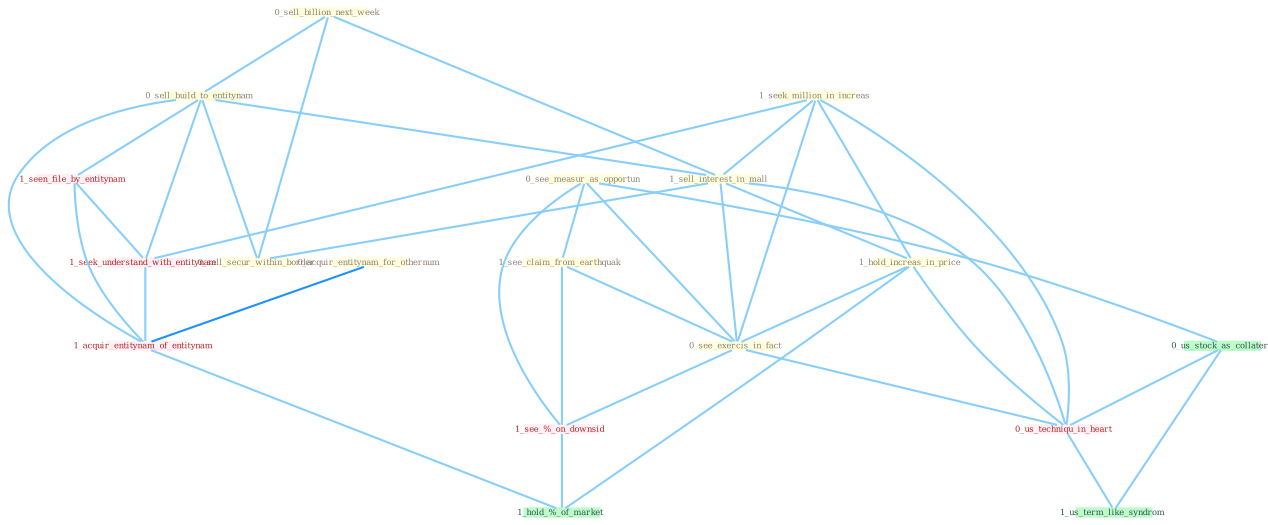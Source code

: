Graph G{ 
    node
    [shape=polygon,style=filled,width=.5,height=.06,color="#BDFCC9",fixedsize=true,fontsize=4,
    fontcolor="#2f4f4f"];
    {node
    [color="#ffffe0", fontcolor="#8b7d6b"] "0_sell_billion_next_week " "1_seek_million_in_increas " "0_sell_build_to_entitynam " "0_see_measur_as_opportun " "0_acquir_entitynam_for_othernum " "1_sell_interest_in_mall " "0_sell_secur_within_border " "1_hold_increas_in_price " "1_see_claim_from_earthquak " "0_see_exercis_in_fact "}
{node [color="#fff0f5", fontcolor="#b22222"] "1_seen_file_by_entitynam " "1_seek_understand_with_entitynam " "1_acquir_entitynam_of_entitynam " "0_us_techniqu_in_heart " "1_see_%_on_downsid "}
edge [color="#B0E2FF"];

	"0_sell_billion_next_week " -- "0_sell_build_to_entitynam " [w="1", color="#87cefa" ];
	"0_sell_billion_next_week " -- "1_sell_interest_in_mall " [w="1", color="#87cefa" ];
	"0_sell_billion_next_week " -- "0_sell_secur_within_border " [w="1", color="#87cefa" ];
	"1_seek_million_in_increas " -- "1_sell_interest_in_mall " [w="1", color="#87cefa" ];
	"1_seek_million_in_increas " -- "1_hold_increas_in_price " [w="1", color="#87cefa" ];
	"1_seek_million_in_increas " -- "0_see_exercis_in_fact " [w="1", color="#87cefa" ];
	"1_seek_million_in_increas " -- "1_seek_understand_with_entitynam " [w="1", color="#87cefa" ];
	"1_seek_million_in_increas " -- "0_us_techniqu_in_heart " [w="1", color="#87cefa" ];
	"0_sell_build_to_entitynam " -- "1_sell_interest_in_mall " [w="1", color="#87cefa" ];
	"0_sell_build_to_entitynam " -- "0_sell_secur_within_border " [w="1", color="#87cefa" ];
	"0_sell_build_to_entitynam " -- "1_seen_file_by_entitynam " [w="1", color="#87cefa" ];
	"0_sell_build_to_entitynam " -- "1_seek_understand_with_entitynam " [w="1", color="#87cefa" ];
	"0_sell_build_to_entitynam " -- "1_acquir_entitynam_of_entitynam " [w="1", color="#87cefa" ];
	"0_see_measur_as_opportun " -- "1_see_claim_from_earthquak " [w="1", color="#87cefa" ];
	"0_see_measur_as_opportun " -- "0_see_exercis_in_fact " [w="1", color="#87cefa" ];
	"0_see_measur_as_opportun " -- "0_us_stock_as_collater " [w="1", color="#87cefa" ];
	"0_see_measur_as_opportun " -- "1_see_%_on_downsid " [w="1", color="#87cefa" ];
	"0_acquir_entitynam_for_othernum " -- "1_acquir_entitynam_of_entitynam " [w="2", color="#1e90ff" , len=0.8];
	"1_sell_interest_in_mall " -- "0_sell_secur_within_border " [w="1", color="#87cefa" ];
	"1_sell_interest_in_mall " -- "1_hold_increas_in_price " [w="1", color="#87cefa" ];
	"1_sell_interest_in_mall " -- "0_see_exercis_in_fact " [w="1", color="#87cefa" ];
	"1_sell_interest_in_mall " -- "0_us_techniqu_in_heart " [w="1", color="#87cefa" ];
	"1_hold_increas_in_price " -- "0_see_exercis_in_fact " [w="1", color="#87cefa" ];
	"1_hold_increas_in_price " -- "0_us_techniqu_in_heart " [w="1", color="#87cefa" ];
	"1_hold_increas_in_price " -- "1_hold_%_of_market " [w="1", color="#87cefa" ];
	"1_see_claim_from_earthquak " -- "0_see_exercis_in_fact " [w="1", color="#87cefa" ];
	"1_see_claim_from_earthquak " -- "1_see_%_on_downsid " [w="1", color="#87cefa" ];
	"0_see_exercis_in_fact " -- "0_us_techniqu_in_heart " [w="1", color="#87cefa" ];
	"0_see_exercis_in_fact " -- "1_see_%_on_downsid " [w="1", color="#87cefa" ];
	"1_seen_file_by_entitynam " -- "1_seek_understand_with_entitynam " [w="1", color="#87cefa" ];
	"1_seen_file_by_entitynam " -- "1_acquir_entitynam_of_entitynam " [w="1", color="#87cefa" ];
	"0_us_stock_as_collater " -- "0_us_techniqu_in_heart " [w="1", color="#87cefa" ];
	"0_us_stock_as_collater " -- "1_us_term_like_syndrom " [w="1", color="#87cefa" ];
	"1_seek_understand_with_entitynam " -- "1_acquir_entitynam_of_entitynam " [w="1", color="#87cefa" ];
	"1_acquir_entitynam_of_entitynam " -- "1_hold_%_of_market " [w="1", color="#87cefa" ];
	"0_us_techniqu_in_heart " -- "1_us_term_like_syndrom " [w="1", color="#87cefa" ];
	"1_see_%_on_downsid " -- "1_hold_%_of_market " [w="1", color="#87cefa" ];
}